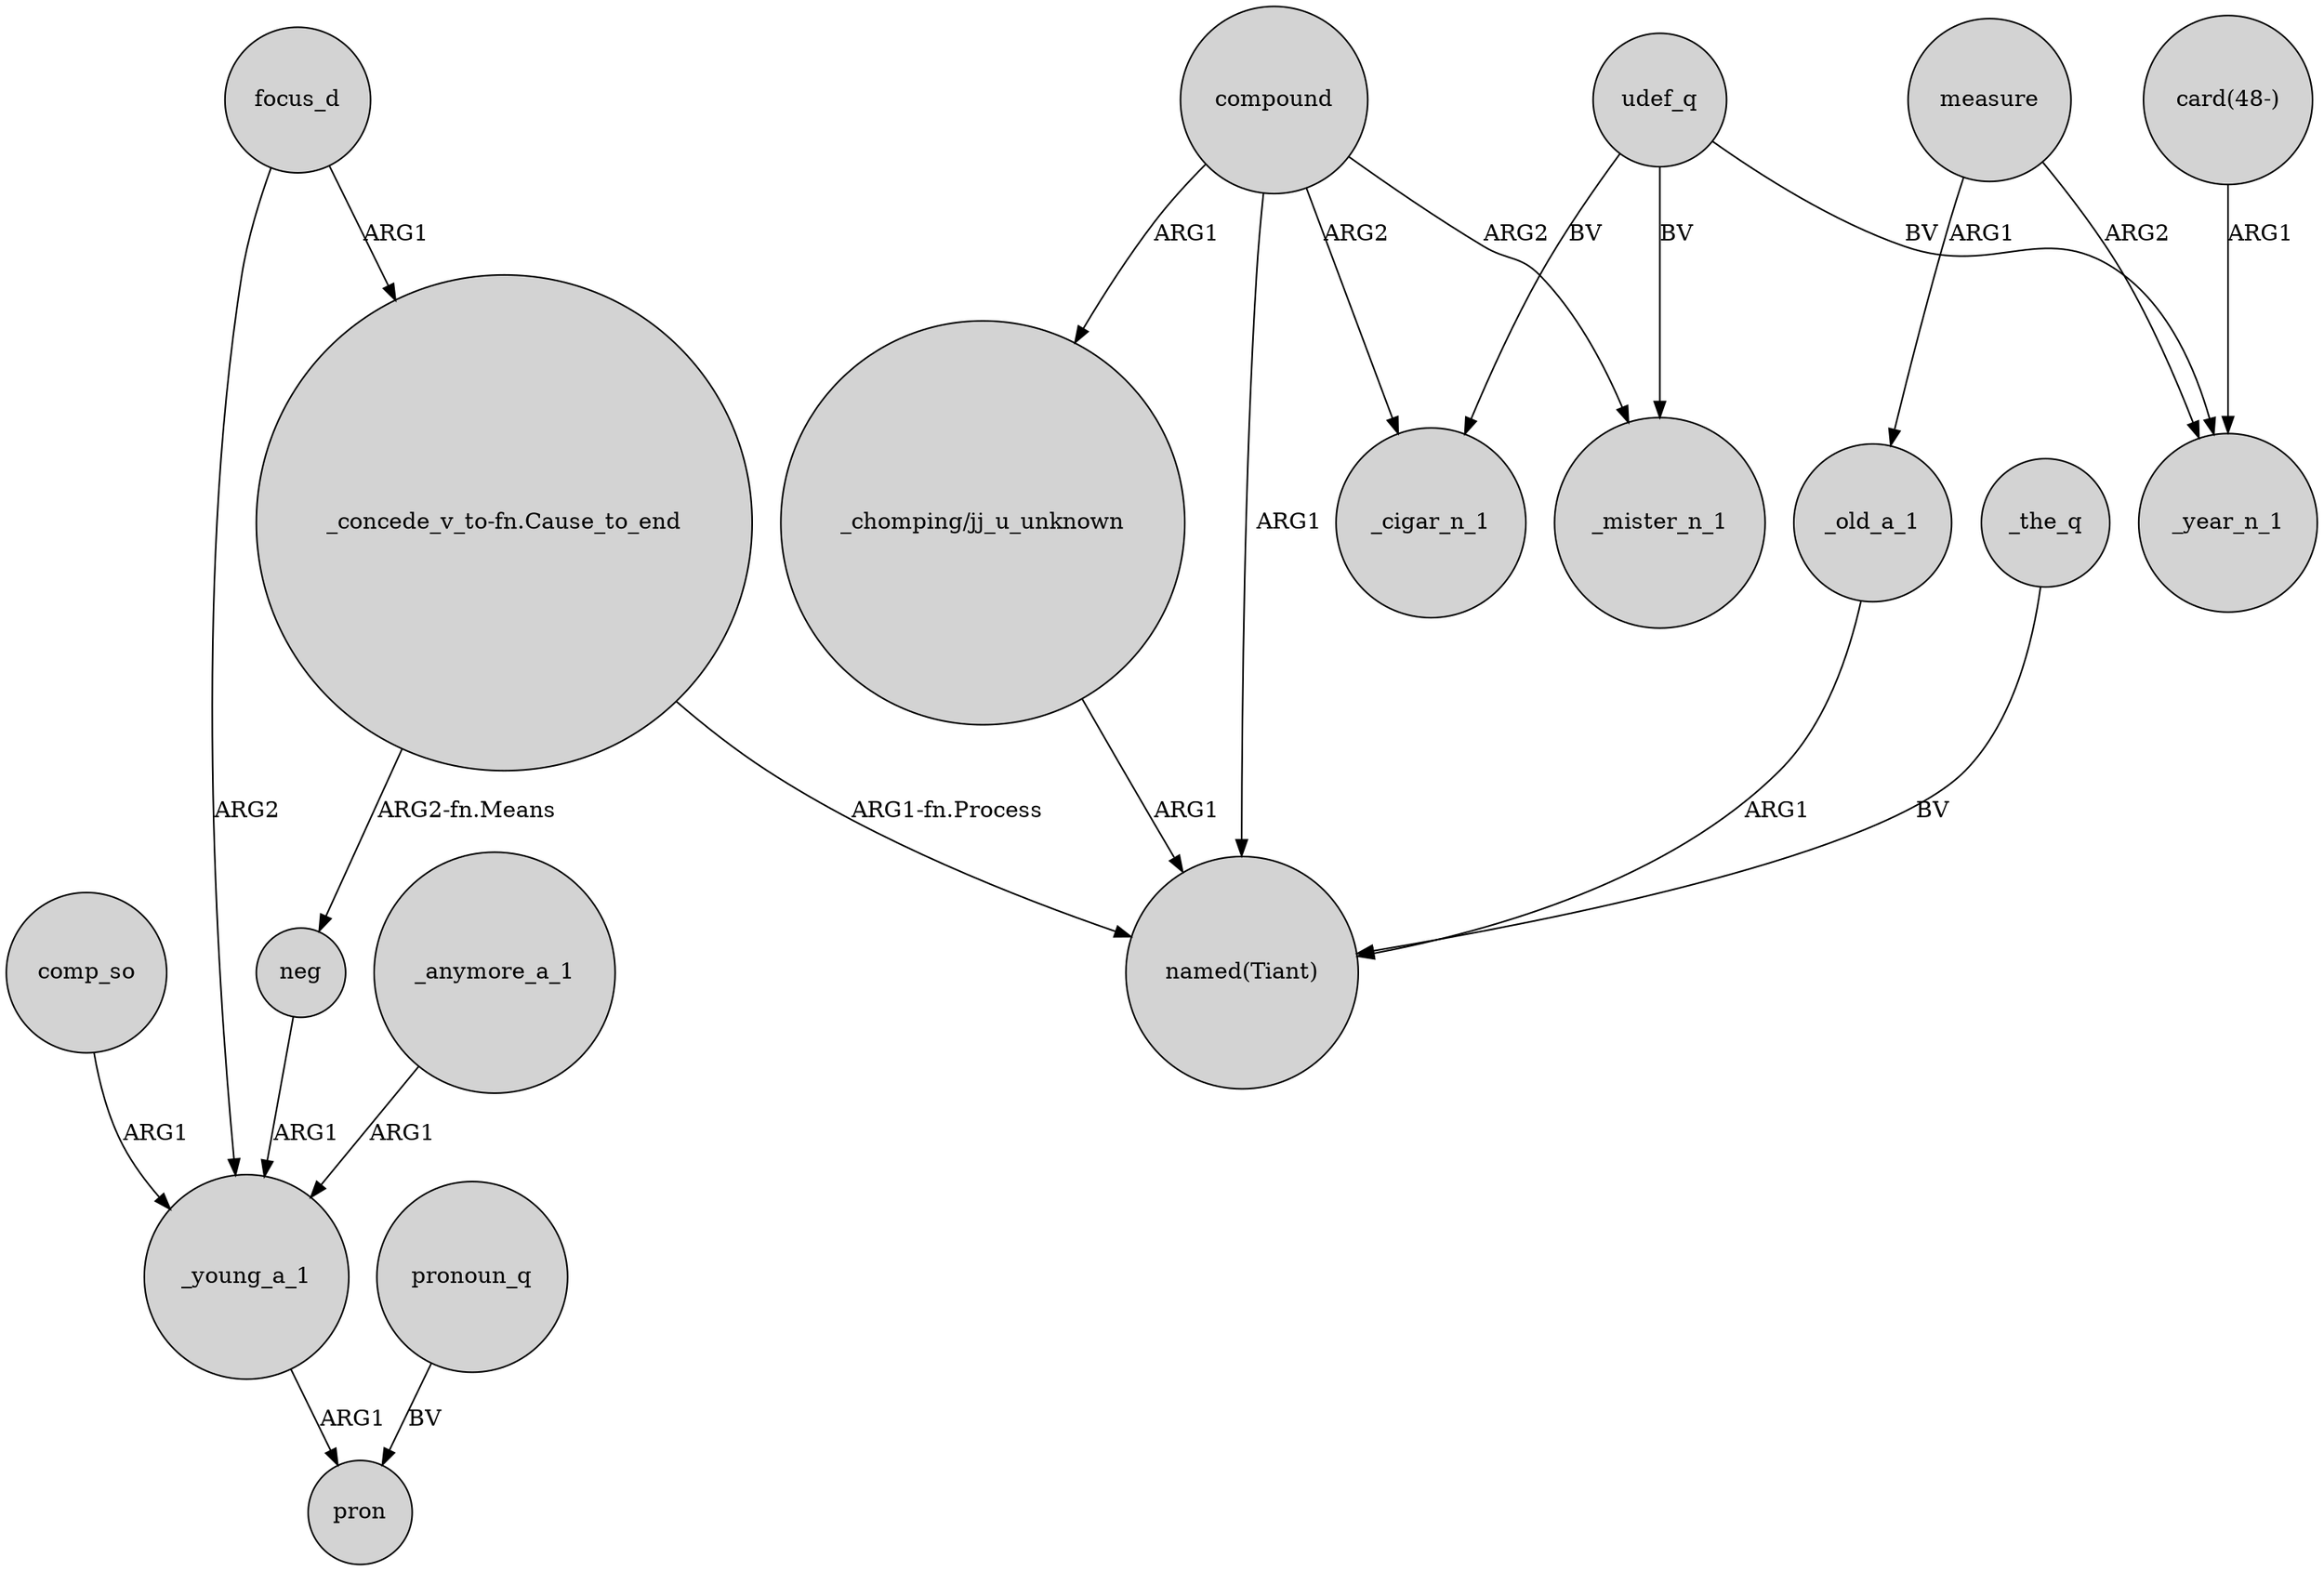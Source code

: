 digraph {
	node [shape=circle style=filled]
	_young_a_1 -> pron [label=ARG1]
	compound -> _mister_n_1 [label=ARG2]
	compound -> "_chomping/jj_u_unknown" [label=ARG1]
	_the_q -> "named(Tiant)" [label=BV]
	comp_so -> _young_a_1 [label=ARG1]
	"_chomping/jj_u_unknown" -> "named(Tiant)" [label=ARG1]
	udef_q -> _cigar_n_1 [label=BV]
	measure -> _old_a_1 [label=ARG1]
	udef_q -> _mister_n_1 [label=BV]
	"_concede_v_to-fn.Cause_to_end" -> neg [label="ARG2-fn.Means"]
	pronoun_q -> pron [label=BV]
	compound -> "named(Tiant)" [label=ARG1]
	measure -> _year_n_1 [label=ARG2]
	focus_d -> _young_a_1 [label=ARG2]
	neg -> _young_a_1 [label=ARG1]
	focus_d -> "_concede_v_to-fn.Cause_to_end" [label=ARG1]
	"_concede_v_to-fn.Cause_to_end" -> "named(Tiant)" [label="ARG1-fn.Process"]
	udef_q -> _year_n_1 [label=BV]
	compound -> _cigar_n_1 [label=ARG2]
	_anymore_a_1 -> _young_a_1 [label=ARG1]
	_old_a_1 -> "named(Tiant)" [label=ARG1]
	"card(48-)" -> _year_n_1 [label=ARG1]
}
